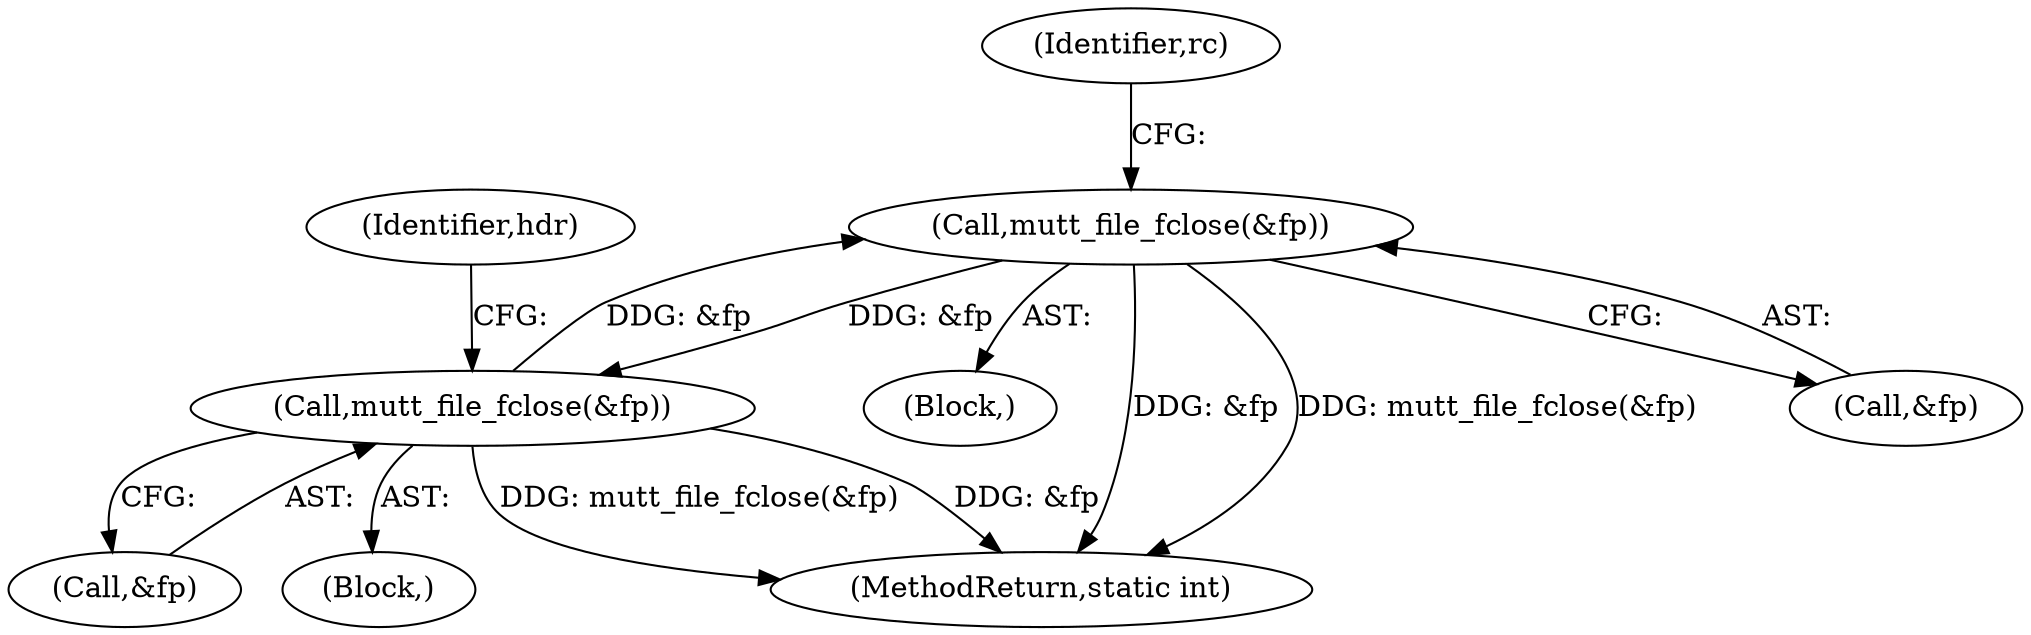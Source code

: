 digraph "0_neomutt_9e927affe3a021175f354af5fa01d22657c20585@API" {
"1000578" [label="(Call,mutt_file_fclose(&fp))"];
"1000649" [label="(Call,mutt_file_fclose(&fp))"];
"1000578" [label="(Call,mutt_file_fclose(&fp))"];
"1000578" [label="(Call,mutt_file_fclose(&fp))"];
"1000649" [label="(Call,mutt_file_fclose(&fp))"];
"1000543" [label="(Block,)"];
"1000577" [label="(Block,)"];
"1000824" [label="(MethodReturn,static int)"];
"1000579" [label="(Call,&fp)"];
"1000654" [label="(Identifier,hdr)"];
"1000650" [label="(Call,&fp)"];
"1000583" [label="(Identifier,rc)"];
"1000578" -> "1000577"  [label="AST: "];
"1000578" -> "1000579"  [label="CFG: "];
"1000579" -> "1000578"  [label="AST: "];
"1000583" -> "1000578"  [label="CFG: "];
"1000578" -> "1000824"  [label="DDG: &fp"];
"1000578" -> "1000824"  [label="DDG: mutt_file_fclose(&fp)"];
"1000649" -> "1000578"  [label="DDG: &fp"];
"1000578" -> "1000649"  [label="DDG: &fp"];
"1000649" -> "1000543"  [label="AST: "];
"1000649" -> "1000650"  [label="CFG: "];
"1000650" -> "1000649"  [label="AST: "];
"1000654" -> "1000649"  [label="CFG: "];
"1000649" -> "1000824"  [label="DDG: &fp"];
"1000649" -> "1000824"  [label="DDG: mutt_file_fclose(&fp)"];
}

